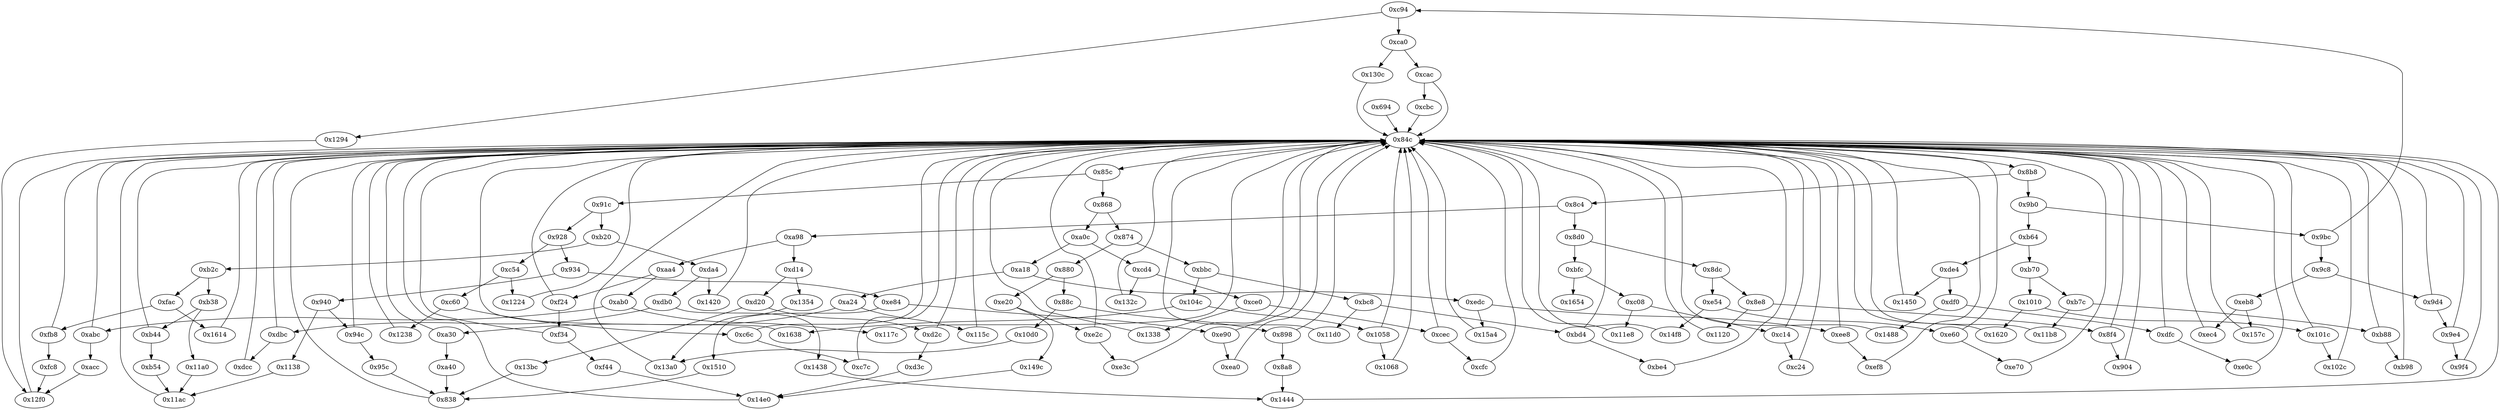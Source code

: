 strict digraph "" {
	"0xc94"	 [opcode="[u'ldr', u'cmp', u'b']"];
	"0xca0"	 [opcode="[u'ldr', u'cmp', u'b']"];
	"0xc94" -> "0xca0";
	"0x1294"	 [opcode="[u'ldr', u'ldr', u'str', u'str', u'ldr', u'ldr', u'ldr', u'ldr', u'mov', u'sub', u'cmp', u'sub', u'mov', u'add', u'mul', u'mov', \
u'mvn', u'ldr', u'orr', u'cmn', u'mov', u'teq', u'ldr']"];
	"0xc94" -> "0x1294";
	"0xab0"	 [opcode="[u'ldr', u'cmp', u'b']"];
	"0x117c"	 [opcode="[u'ldr', u'ldr', u'ldr', u'ldr', u'ldr', u'ldr', u'ldr', u'ldr', u'b']"];
	"0xab0" -> "0x117c";
	"0xabc"	 [opcode="[u'ldr', u'cmp', u'mov', u'b']"];
	"0xab0" -> "0xabc";
	"0xc14"	 [opcode="[u'ldr', u'cmp', u'mov', u'b']"];
	"0x84c"	 [opcode="[u'mov', u'ldr', u'cmp', u'b']"];
	"0xc14" -> "0x84c";
	"0xc24"	 [opcode="[u'ldrb', u'ldrb', u'eor', u'tst', u'ldr', u'mov', u'cmp', u'mov', u'mov', u'cmp', u'mov', u'b']"];
	"0xc14" -> "0xc24";
	"0x8f4"	 [opcode="[u'ldr', u'cmp', u'mov', u'b']"];
	"0x8f4" -> "0x84c";
	"0x904"	 [opcode="[u'ldr', u'ldr', u'ldr', u'cmp', u'mov', u'b']"];
	"0x8f4" -> "0x904";
	"0xd2c"	 [opcode="[u'ldr', u'cmp', u'mov', u'b']"];
	"0xd2c" -> "0x84c";
	"0xd3c"	 [opcode="[u'sub', u'mov', u'str', u'ldr', u'mov', u'cmp', u'mov', u'mov', u'strb', u'ldr', u'ldr', u'rsb', u'mvn', u'mul', u'eor', u'and', \
u'ldr', u'mov', u'mov', u'ldr', u'ldr', u'cmp', u'mov', u'teq', u'ldr', u'b']"];
	"0xd2c" -> "0xd3c";
	"0xe54"	 [opcode="[u'ldr', u'cmp', u'b']"];
	"0x14f8"	 [opcode="[u'ldr', u'ldr', u'ldr', u'cmp', u'mov', u'b']"];
	"0xe54" -> "0x14f8";
	"0xe60"	 [opcode="[u'ldr', u'cmp', u'mov', u'b']"];
	"0xe54" -> "0xe60";
	"0x95c"	 [opcode="[u'ldr', u'mov', u'add', u'str', u'ldr', u'ldr', u'ldr', u'ldr', u'cmp', u'mov', u'sub', u'mul', u'mvn', u'mov', u'orr', u'ldr', \
u'cmn', u'mov', u'teq', u'ldr', u'b']"];
	"0x838"	 [opcode="[u'mov', u'cmn', u'mov', u'cmp', u'mov']"];
	"0x95c" -> "0x838";
	"0x8b8"	 [opcode="[u'ldr', u'cmp', u'b']"];
	"0x8c4"	 [opcode="[u'ldr', u'cmp', u'b']"];
	"0x8b8" -> "0x8c4";
	"0x9b0"	 [opcode="[u'ldr', u'cmp', u'b']"];
	"0x8b8" -> "0x9b0";
	"0x9f4"	 [opcode="[u'ldr', u'ldr', u'ldr', u'cmp', u'mov', u'b']"];
	"0x9f4" -> "0x84c";
	"0xb44"	 [opcode="[u'ldr', u'cmp', u'mov', u'b']"];
	"0xb54"	 [opcode="[u'ldr', u'str', u'ldr', u'b']"];
	"0xb44" -> "0xb54";
	"0xb44" -> "0x84c";
	"0x12f0"	 [opcode="[u'mov', u'cmn', u'mov', u'mov', u'cmp', u'mov', u'b']"];
	"0x12f0" -> "0x84c";
	"0xde4"	 [opcode="[u'ldr', u'cmp', u'b']"];
	"0xdf0"	 [opcode="[u'ldr', u'cmp', u'b']"];
	"0xde4" -> "0xdf0";
	"0x1450"	 [opcode="[u'ldr', u'ldr', u'mov', u'mov', u'ldr', u'ldr', u'bl', u'ldr', u'mov', u'mvn', u'mov', u'sub', u'ldr', u'b']"];
	"0xde4" -> "0x1450";
	"0x1654"	 [opcode="[u'ldr', u'ldr', u'ldr', u'ldr', u'ldr', u'sub', u'sub', u'pop']"];
	"0x1010"	 [opcode="[u'ldr', u'cmp', u'b']"];
	"0x101c"	 [opcode="[u'ldr', u'cmp', u'mov', u'b']"];
	"0x1010" -> "0x101c";
	"0x1620"	 [opcode="[u'ldr', u'ldr', u'ldr', u'cmp', u'mov', u'b']"];
	"0x1010" -> "0x1620";
	"0x11b8"	 [opcode="[u'ldr', u'ldr', u'add', u'str', u'mov', u'b']"];
	"0x11b8" -> "0x84c";
	"0xec4"	 [opcode="[u'ldr', u'cmp', u'mov', u'ldr', u'ldr', u'b']"];
	"0xec4" -> "0x84c";
	"0x928"	 [opcode="[u'ldr', u'cmp', u'b']"];
	"0xc54"	 [opcode="[u'ldr', u'cmp', u'b']"];
	"0x928" -> "0xc54";
	"0x934"	 [opcode="[u'ldr', u'cmp', u'b']"];
	"0x928" -> "0x934";
	"0x91c"	 [opcode="[u'ldr', u'cmp', u'b']"];
	"0x91c" -> "0x928";
	"0xb20"	 [opcode="[u'ldr', u'cmp', u'b']"];
	"0x91c" -> "0xb20";
	"0xc08"	 [opcode="[u'ldr', u'cmp', u'b']"];
	"0xc08" -> "0xc14";
	"0x11e8"	 [opcode="[u'ldr', u'ldr', u'smull', u'asr', u'add', u'add', u'sub', u'str', u'ldr', u'smull', u'asr', u'add', u'str', u'ldr', u'b']"];
	"0xc08" -> "0x11e8";
	"0x85c"	 [opcode="[u'ldr', u'cmp', u'b']"];
	"0x85c" -> "0x91c";
	"0x868"	 [opcode="[u'ldr', u'cmp', u'b']"];
	"0x85c" -> "0x868";
	"0xf44"	 [opcode="[u'ldr', u'ldr', u'mov', u'add', u'add', u'sub', u'str', u'ldr', u'ldr', u'ldr', u'sub', u'sub', u'add', u'mul', u'eor', u'and', \
u'ldr', u'mov', u'mov', u'ldr', u'ldr', u'cmp', u'mov', u'teq', u'ldr', u'b']"];
	"0x14e0"	 [opcode="[u'mov', u'cmp', u'mov', u'cmp', u'mov', u'b']"];
	"0xf44" -> "0x14e0";
	"0x117c" -> "0x84c";
	"0xcbc"	 [opcode="[u'ldr', u'ldr', u'add', u'str', u'mov', u'b']"];
	"0xcbc" -> "0x84c";
	"0x11ac"	 [opcode="[u'str', u'mov', u'b']"];
	"0xb54" -> "0x11ac";
	"0x9e4"	 [opcode="[u'ldr', u'cmp', u'mov', u'b']"];
	"0x9e4" -> "0x9f4";
	"0x9e4" -> "0x84c";
	"0xd20"	 [opcode="[u'ldr', u'cmp', u'b']"];
	"0xd20" -> "0xd2c";
	"0x13bc"	 [opcode="[u'ldr', u'mov', u'rsb', u'rsb', u'str', u'ldr', u'ldr', u'ldr', u'ldr', u'ldr', u'cmp', u'mov', u'add', u'sub', u'sub', u'mul', \
u'mvn', u'mov', u'orr', u'ldr', u'cmn', u'mov', u'teq', u'ldr', u'b']"];
	"0xd20" -> "0x13bc";
	"0xf24"	 [opcode="[u'ldr', u'cmp', u'mov', u'b']"];
	"0xf24" -> "0x84c";
	"0xf34"	 [opcode="[u'ldr', u'cmp', u'mov', u'b']"];
	"0xf24" -> "0xf34";
	"0xaa4"	 [opcode="[u'ldr', u'cmp', u'b']"];
	"0xaa4" -> "0xab0";
	"0xaa4" -> "0xf24";
	"0xfac"	 [opcode="[u'ldr', u'cmp', u'b']"];
	"0x1614"	 [opcode="[u'ldr', u'mov', u'b']"];
	"0xfac" -> "0x1614";
	"0xfb8"	 [opcode="[u'ldr', u'cmp', u'mov', u'b']"];
	"0xfac" -> "0xfb8";
	"0x8d0"	 [opcode="[u'ldr', u'cmp', u'b']"];
	"0x8c4" -> "0x8d0";
	"0xa98"	 [opcode="[u'ldr', u'cmp', u'b']"];
	"0x8c4" -> "0xa98";
	"0xabc" -> "0x84c";
	"0xacc"	 [opcode="[u'ldr', u'ldr', u'ldr', u'ldr', u'ldr', u'mov', u'sub', u'cmp', u'sub', u'mov', u'add', u'mul', u'mov', u'mvn', u'ldr', u'orr', \
u'cmn', u'mov', u'teq', u'ldr', u'b']"];
	"0xabc" -> "0xacc";
	"0xbfc"	 [opcode="[u'ldr', u'cmp', u'b']"];
	"0xbfc" -> "0x1654";
	"0xbfc" -> "0xc08";
	"0x1488"	 [opcode="[u'ldr', u'ldr', u'str', u'mov', u'b']"];
	"0x1488" -> "0x84c";
	"0xeb8"	 [opcode="[u'ldr', u'cmp', u'b']"];
	"0xeb8" -> "0xec4";
	"0x157c"	 [opcode="[u'ldr', u'str', u'ldr', u'str', u'ldr', u'ldr', u'ldr', u'cmp', u'mov', u'b']"];
	"0xeb8" -> "0x157c";
	"0xdf0" -> "0x1488";
	"0xdfc"	 [opcode="[u'ldr', u'cmp', u'mov', u'b']"];
	"0xdf0" -> "0xdfc";
	"0x13bc" -> "0x838";
	"0x15a4"	 [opcode="[u'ldr', u'ldr', u'ldr', u'ldr', u'str', u'ldr', u'ldr', u'rsb', u'mvn', u'mul', u'eor', u'and', u'ldr', u'ldr', u'ldr', u'mov', \
u'mov', u'cmp', u'mov', u'cmp', u'mov', u'mov', u'cmp', u'mov', u'mov', u'teq', u'mov', u'b']"];
	"0x15a4" -> "0x84c";
	"0x101c" -> "0x84c";
	"0x102c"	 [opcode="[u'mov', u'mov', u'bl', u'ldr', u'mov', u'mov', u'ldr', u'b']"];
	"0x101c" -> "0x102c";
	"0x149c"	 [opcode="[u'ldr', u'mov', u'ldr', u'rsb', u'mvn', u'mul', u'eor', u'and', u'ldr', u'mov', u'mov', u'ldr', u'ldr', u'cmp', u'mov', u'teq', \
u'ldr']"];
	"0x149c" -> "0x14e0";
	"0x84c" -> "0x8b8";
	"0x84c" -> "0x85c";
	"0xb2c"	 [opcode="[u'ldr', u'cmp', u'b']"];
	"0xb20" -> "0xb2c";
	"0xda4"	 [opcode="[u'ldr', u'cmp', u'b']"];
	"0xb20" -> "0xda4";
	"0x115c"	 [opcode="[u'ldr', u'ldr', u'ldr', u'ldr', u'ldr', u'ldr', u'ldr', u'b']"];
	"0x115c" -> "0x84c";
	"0xa40"	 [opcode="[u'ldr', u'mov', u'sub', u'str', u'ldr', u'ldr', u'ldr', u'ldr', u'cmp', u'mov', u'rsb', u'mvn', u'mul', u'mvn', u'mov', u'orr', \
u'ldr', u'cmn', u'mov', u'teq', u'ldr', u'b']"];
	"0xa40" -> "0x838";
	"0xe2c"	 [opcode="[u'ldr', u'cmp', u'mov', u'b']"];
	"0xe2c" -> "0x84c";
	"0xe3c"	 [opcode="[u'ldr', u'ldr', u'ldr', u'cmp', u'mov', u'b']"];
	"0xe2c" -> "0xe3c";
	"0xf34" -> "0xf44";
	"0xf34" -> "0x84c";
	"0xbd4"	 [opcode="[u'ldr', u'cmp', u'mov', u'b']"];
	"0xbd4" -> "0x84c";
	"0xbe4"	 [opcode="[u'ldr', u'ldr', u'ldr', u'str', u'ldr', u'b']"];
	"0xbd4" -> "0xbe4";
	"0x94c"	 [opcode="[u'ldr', u'cmp', u'mov', u'b']"];
	"0x94c" -> "0x95c";
	"0x94c" -> "0x84c";
	"0xea0"	 [opcode="[u'ldr', u'ldr', u'ldr', u'cmp', u'mov', u'b']"];
	"0xea0" -> "0x84c";
	"0x8d0" -> "0xbfc";
	"0x8dc"	 [opcode="[u'ldr', u'cmp', u'b']"];
	"0x8d0" -> "0x8dc";
	"0x874"	 [opcode="[u'ldr', u'cmp', u'b']"];
	"0x868" -> "0x874";
	"0xa0c"	 [opcode="[u'ldr', u'cmp', u'b']"];
	"0x868" -> "0xa0c";
	"0x1638"	 [opcode="[u'ldr', u'ldr', u'rsb', u'rsb', u'str', u'mov', u'b']"];
	"0x1638" -> "0x84c";
	"0x904" -> "0x84c";
	"0xce0"	 [opcode="[u'ldr', u'cmp', u'b']"];
	"0xcec"	 [opcode="[u'ldr', u'cmp', u'mov', u'b']"];
	"0xce0" -> "0xcec";
	"0x1338"	 [opcode="[u'ldr', u'ldr', u'rsb', u'rsb', u'str', u'mov', u'b']"];
	"0xce0" -> "0x1338";
	"0x880"	 [opcode="[u'ldr', u'cmp', u'b']"];
	"0xe20"	 [opcode="[u'ldr', u'cmp', u'b']"];
	"0x880" -> "0xe20";
	"0x88c"	 [opcode="[u'ldr', u'cmp', u'b']"];
	"0x880" -> "0x88c";
	"0x1438"	 [opcode="[u'ldr', u'ldr', u'cmp']"];
	"0x1444"	 [opcode="[u'ldr', u'mov', u'b']"];
	"0x1438" -> "0x1444";
	"0xd14"	 [opcode="[u'ldr', u'cmp', u'b']"];
	"0xd14" -> "0xd20";
	"0x1354"	 [opcode="[u'ldr', u'mov', u'ldr', u'ldr', u'sub', u'sub', u'add', u'mul', u'mov', u'eor', u'and', u'ldr', u'mov', u'ldr', u'cmp', u'mov', \
u'teq', u'ldr', u'ldr']"];
	"0xd14" -> "0x1354";
	"0x11ac" -> "0x84c";
	"0x102c" -> "0x84c";
	"0xb38"	 [opcode="[u'ldr', u'cmp', u'b']"];
	"0xb38" -> "0xb44";
	"0x11a0"	 [opcode="[u'ldr', u'str', u'ldr']"];
	"0xb38" -> "0x11a0";
	"0x14f8" -> "0x84c";
	"0xe3c" -> "0x84c";
	"0x1420"	 [opcode="[u'ldr', u'ldr', u'ldr', u'ldr', u'ldr', u'b']"];
	"0x1420" -> "0x84c";
	"0xbbc"	 [opcode="[u'ldr', u'cmp', u'b']"];
	"0x104c"	 [opcode="[u'ldr', u'cmp', u'b']"];
	"0xbbc" -> "0x104c";
	"0xbc8"	 [opcode="[u'ldr', u'cmp', u'b']"];
	"0xbbc" -> "0xbc8";
	"0x8e8"	 [opcode="[u'ldr', u'cmp', u'b']"];
	"0x8e8" -> "0x8f4";
	"0x1120"	 [opcode="[u'ldr', u'ldr', u'ldr', u'cmp', u'mov', u'b']"];
	"0x8e8" -> "0x1120";
	"0xd3c" -> "0x14e0";
	"0x874" -> "0x880";
	"0x874" -> "0xbbc";
	"0xc24" -> "0x84c";
	"0xe20" -> "0x149c";
	"0xe20" -> "0xe2c";
	"0xa30"	 [opcode="[u'ldr', u'cmp', u'mov', u'b']"];
	"0xa30" -> "0x84c";
	"0xa30" -> "0xa40";
	"0x1620" -> "0x84c";
	"0x11a0" -> "0x11ac";
	"0xb2c" -> "0xfac";
	"0xb2c" -> "0xb38";
	"0xcd4"	 [opcode="[u'ldr', u'cmp', u'b']"];
	"0xcd4" -> "0xce0";
	"0x132c"	 [opcode="[u'ldr', u'ldr', u'b']"];
	"0xcd4" -> "0x132c";
	"0xcec" -> "0x84c";
	"0xcfc"	 [opcode="[u'ldr', u'ldr', u'add', u'str', u'mov', u'b']"];
	"0xcec" -> "0xcfc";
	"0x130c"	 [opcode="[u'ldr', u'ldr', u'ldr', u'ldr', u'ldr', u'ldr', u'ldr', u'b']"];
	"0x130c" -> "0x84c";
	"0xcfc" -> "0x84c";
	"0xdbc"	 [opcode="[u'ldr', u'cmp', u'mov', u'b']"];
	"0xdbc" -> "0x84c";
	"0xdcc"	 [opcode="[u'ldr', u'ldr', u'ldr', u'cmp', u'mov', u'b']"];
	"0xdbc" -> "0xdcc";
	"0x1510"	 [opcode="[u'ldr', u'ldr', u'mov', u'add', u'add', u'sub', u'str', u'ldr', u'ldr', u'ldr', u'ldr', u'ldr', u'cmp', u'mov', u'sub', u'sub', \
u'add', u'mul', u'mvn', u'mov', u'orr', u'ldr', u'cmn', u'mov', u'teq', u'ldr', u'b']"];
	"0x1510" -> "0x838";
	"0x1614" -> "0x84c";
	"0x1120" -> "0x84c";
	"0xe0c"	 [opcode="[u'ldr', u'ldr', u'str', u'mov', u'b']"];
	"0xe0c" -> "0x84c";
	"0x9bc"	 [opcode="[u'ldr', u'cmp', u'b']"];
	"0x9b0" -> "0x9bc";
	"0xb64"	 [opcode="[u'ldr', u'cmp', u'b']"];
	"0x9b0" -> "0xb64";
	"0x9d4"	 [opcode="[u'ldr', u'cmp', u'mov', u'b']"];
	"0x9d4" -> "0x9e4";
	"0x9d4" -> "0x84c";
	"0xa24"	 [opcode="[u'ldr', u'cmp', u'b']"];
	"0xa24" -> "0x115c";
	"0xa24" -> "0xa30";
	"0x1224"	 [opcode="[u'ldr', u'ldr', u'str', u'mov', u'b']"];
	"0xc54" -> "0x1224";
	"0xc60"	 [opcode="[u'ldr', u'cmp', u'b']"];
	"0xc54" -> "0xc60";
	"0x1450" -> "0x84c";
	"0xb88"	 [opcode="[u'ldr', u'cmp', u'mov', u'b']"];
	"0xb88" -> "0x84c";
	"0xb98"	 [opcode="[u'ldr', u'ldr', u'ldr', u'sub', u'add', u'add', u'str', u'mov', u'b']"];
	"0xb88" -> "0xb98";
	"0xdfc" -> "0x84c";
	"0xdfc" -> "0xe0c";
	"0x1058"	 [opcode="[u'ldr', u'cmp', u'mov', u'b']"];
	"0x1058" -> "0x84c";
	"0x1068"	 [opcode="[u'ldr', u'str', u'ldr', u'ldr', u'ldr', u'sub', u'sub', u'add', u'mul', u'eor', u'and', u'ldr', u'mov', u'mov', u'ldr', u'cmp', \
u'mov', u'cmp', u'mov', u'mov', u'cmp', u'mov', u'mov', u'teq', u'mov', u'b']"];
	"0x1058" -> "0x1068";
	"0xda4" -> "0x1420";
	"0xdb0"	 [opcode="[u'ldr', u'cmp', u'b']"];
	"0xda4" -> "0xdb0";
	"0x9c8"	 [opcode="[u'ldr', u'cmp', u'b']"];
	"0x9c8" -> "0xeb8";
	"0x9c8" -> "0x9d4";
	"0xbe4" -> "0x84c";
	"0xb70"	 [opcode="[u'ldr', u'cmp', u'b']"];
	"0xb70" -> "0x1010";
	"0xb7c"	 [opcode="[u'ldr', u'cmp', u'b']"];
	"0xb70" -> "0xb7c";
	"0x104c" -> "0x1638";
	"0x104c" -> "0x1058";
	"0x9bc" -> "0xc94";
	"0x9bc" -> "0x9c8";
	"0x898"	 [opcode="[u'ldr', u'cmp', u'mov', u'b']"];
	"0x88c" -> "0x898";
	"0x10d0"	 [opcode="[u'ldr', u'mov', u'ldr', u'ldr', u'add', u'sub', u'sub', u'mul', u'mov', u'eor', u'and', u'ldr', u'mov', u'ldr', u'cmp', u'mov', \
u'teq', u'ldr', u'ldr', u'b']"];
	"0x88c" -> "0x10d0";
	"0xa18"	 [opcode="[u'ldr', u'cmp', u'b']"];
	"0xa18" -> "0xa24";
	"0xedc"	 [opcode="[u'ldr', u'cmp', u'b']"];
	"0xa18" -> "0xedc";
	"0xfb8" -> "0x84c";
	"0xfc8"	 [opcode="[u'ldr', u'ldr', u'ldr', u'ldr', u'mov', u'sub', u'cmp', u'mul', u'mov', u'mov', u'mvn', u'ldr', u'orr', u'cmn', u'mov', u'teq', \
u'ldr', u'b']"];
	"0xfb8" -> "0xfc8";
	"0x898" -> "0x84c";
	"0x8a8"	 [opcode="[u'ldr', u'ldr', u'cmp', u'b']"];
	"0x898" -> "0x8a8";
	"0xdb0" -> "0x1438";
	"0xdb0" -> "0xdbc";
	"0xb98" -> "0x84c";
	"0x1138"	 [opcode="[u'ldr', u'str', u'ldr', u'ldr', u'ldr', u'ldrb', u'str', u'mov', u'b']"];
	"0x1138" -> "0x11ac";
	"0x1338" -> "0x84c";
	"0x1238"	 [opcode="[u'ldr', u'ldr', u'ldr', u'ldr', u'sub', u'mul', u'eor', u'and', u'ldr', u'mov', u'mov', u'ldr', u'cmp', u'mov', u'cmp', u'mov', \
u'mov', u'cmp', u'mov', u'mov', u'teq', u'mov', u'b']"];
	"0x1238" -> "0x84c";
	"0xa98" -> "0xaa4";
	"0xa98" -> "0xd14";
	"0xef8"	 [opcode="[u'str', u'ldr', u'ldr', u'mvn', u'mvn', u'orr', u'ldr', u'mvn', u'rsb', u'sub', u'b']"];
	"0xef8" -> "0x84c";
	"0x132c" -> "0x84c";
	"0xe90"	 [opcode="[u'ldr', u'cmp', u'mov', u'b']"];
	"0xe90" -> "0x84c";
	"0xe90" -> "0xea0";
	"0xb7c" -> "0x11b8";
	"0xb7c" -> "0xb88";
	"0x14e0" -> "0x84c";
	"0x940"	 [opcode="[u'ldr', u'cmp', u'b']"];
	"0x940" -> "0x94c";
	"0x940" -> "0x1138";
	"0xc6c"	 [opcode="[u'ldr', u'cmp', u'mov', u'b']"];
	"0xc6c" -> "0x84c";
	"0xc7c"	 [opcode="[u'ldr', u'ldr', u'ldr', u'cmp', u'mov', u'b']"];
	"0xc6c" -> "0xc7c";
	"0xe70"	 [opcode="[u'ldr', u'ldr', u'str', u'mov', u'b']"];
	"0xe70" -> "0x84c";
	"0xfc8" -> "0x12f0";
	"0xb64" -> "0xde4";
	"0xb64" -> "0xb70";
	"0xacc" -> "0x12f0";
	"0xca0" -> "0x130c";
	"0xcac"	 [opcode="[u'ldr', u'cmp', u'mov', u'b']"];
	"0xca0" -> "0xcac";
	"0x8dc" -> "0xe54";
	"0x8dc" -> "0x8e8";
	"0x1224" -> "0x84c";
	"0xee8"	 [opcode="[u'ldr', u'cmp', u'mov', u'b']"];
	"0xee8" -> "0x84c";
	"0xee8" -> "0xef8";
	"0x11d0"	 [opcode="[u'ldrb', u'ldr', u'ldr', u'cmp', u'mov', u'b']"];
	"0x11d0" -> "0x84c";
	"0xbc8" -> "0xbd4";
	"0xbc8" -> "0x11d0";
	"0xe84"	 [opcode="[u'ldr', u'cmp', u'b']"];
	"0xe84" -> "0x1510";
	"0xe84" -> "0xe90";
	"0x1444" -> "0x84c";
	"0xedc" -> "0x15a4";
	"0xedc" -> "0xee8";
	"0xc60" -> "0x1238";
	"0xc60" -> "0xc6c";
	"0xdcc" -> "0x84c";
	"0x694"	 [opcode="[u'push', u'add', u'sub', u'str', u'ldr', u'str', u'mvn', u'ldr', u'ldr', u'str', u'ldr', u'ldr', u'ldr', u'sub', u'sub', u'add', \
u'mul', u'mov', u'mvn', u'ldr', u'orr', u'cmn', u'mov', u'mov', u'ldr', u'strb', u'cmp', u'mov', u'strb', u'ldr', u'ldr', u'str', \
u'ldr', u'str', u'ldr', u'ldr', u'str', u'ldr', u'str', u'ldr', u'ldr', u'str', u'ldr', u'str', u'ldr', u'str', u'ldr', u'ldr', \
u'str', u'ldr', u'str', u'ldr', u'str', u'ldr', u'ldr', u'str', u'ldr', u'str', u'ldr', u'str', u'ldr', u'str', u'ldr', u'str', \
u'ldr', u'str', u'ldr', u'str', u'ldr', u'add', u'str', u'ldr', u'add', u'str', u'ldr', u'add', u'str', u'ldr', u'add', u'str', \
u'ldr', u'add', u'str', u'ldr', u'add', u'str', u'ldr', u'add', u'str', u'ldr', u'add', u'str', u'ldr', u'add', u'str', u'ldr', \
u'add', u'str', u'ldr', u'add', u'str', u'str', u'str', u'str', u'b']"];
	"0x694" -> "0x84c";
	"0x157c" -> "0x84c";
	"0xc7c" -> "0x84c";
	"0x13a0"	 [opcode="[u'mov', u'cmp', u'mov', u'mov', u'cmp', u'mov', u'b']"];
	"0x1354" -> "0x13a0";
	"0xe60" -> "0x84c";
	"0xe60" -> "0xe70";
	"0xa0c" -> "0xcd4";
	"0xa0c" -> "0xa18";
	"0x10d0" -> "0x13a0";
	"0x1068" -> "0x84c";
	"0x8a8" -> "0x1444";
	"0x934" -> "0x940";
	"0x934" -> "0xe84";
	"0x838" -> "0x84c";
	"0x11e8" -> "0x84c";
	"0x1294" -> "0x12f0";
	"0xcac" -> "0xcbc";
	"0xcac" -> "0x84c";
	"0x13a0" -> "0x84c";
}
